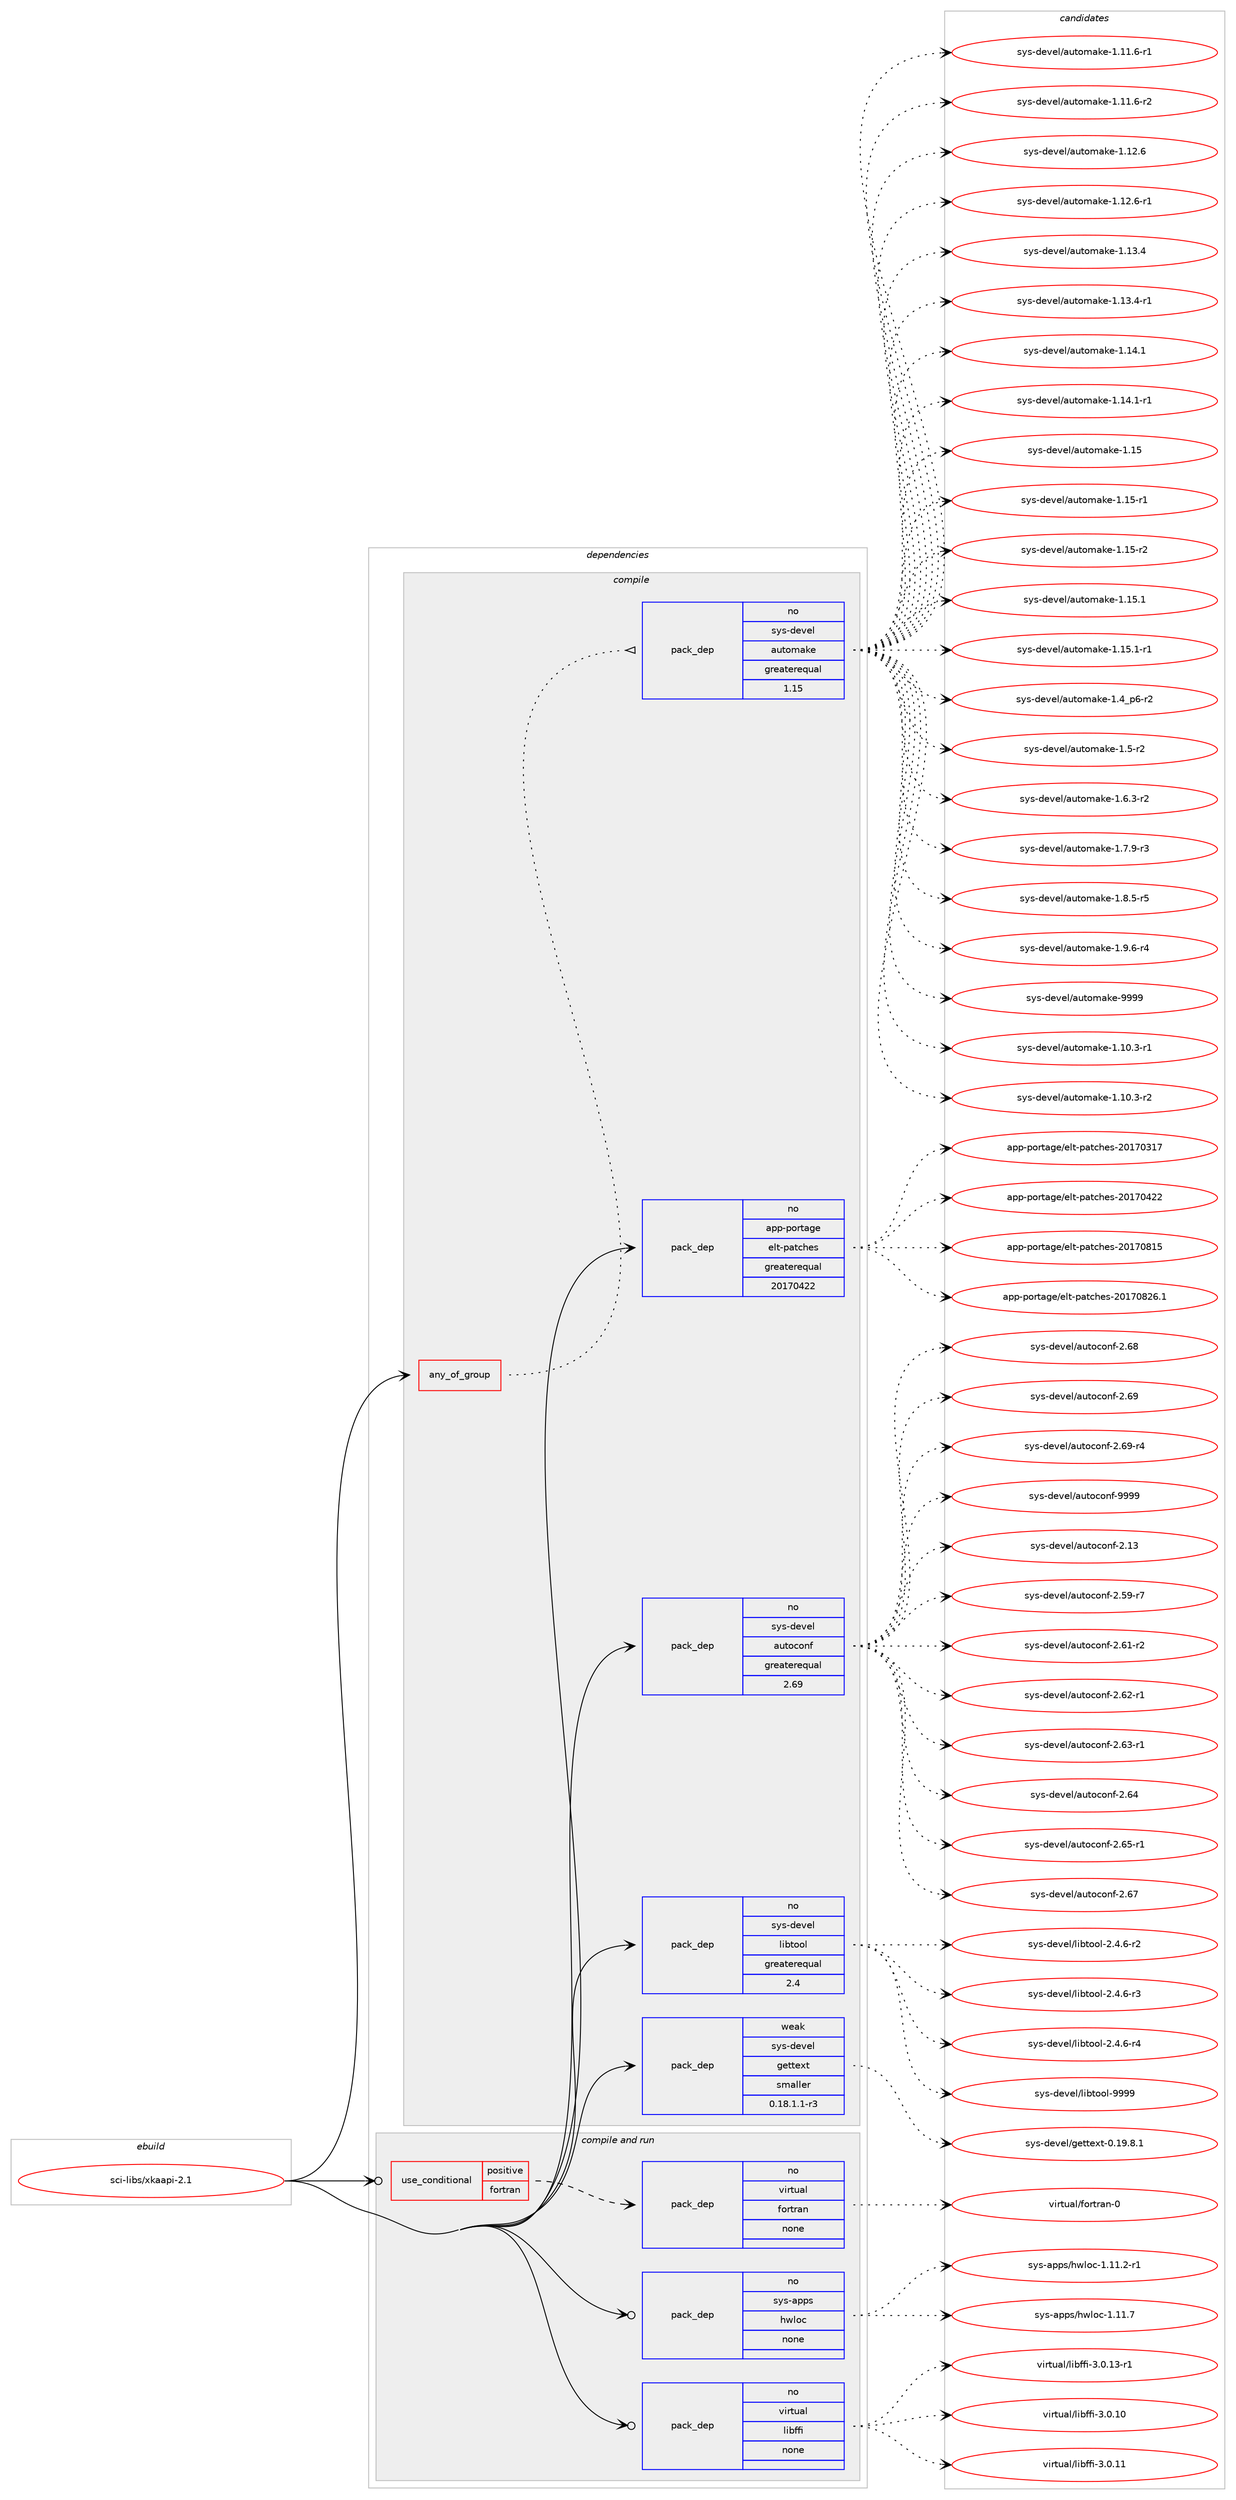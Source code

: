 digraph prolog {

# *************
# Graph options
# *************

newrank=true;
concentrate=true;
compound=true;
graph [rankdir=LR,fontname=Helvetica,fontsize=10,ranksep=1.5];#, ranksep=2.5, nodesep=0.2];
edge  [arrowhead=vee];
node  [fontname=Helvetica,fontsize=10];

# **********
# The ebuild
# **********

subgraph cluster_leftcol {
color=gray;
rank=same;
label=<<i>ebuild</i>>;
id [label="sci-libs/xkaapi-2.1", color=red, width=4, href="../sci-libs/xkaapi-2.1.svg"];
}

# ****************
# The dependencies
# ****************

subgraph cluster_midcol {
color=gray;
label=<<i>dependencies</i>>;
subgraph cluster_compile {
fillcolor="#eeeeee";
style=filled;
label=<<i>compile</i>>;
subgraph any7689 {
dependency454461 [label=<<TABLE BORDER="0" CELLBORDER="1" CELLSPACING="0" CELLPADDING="4"><TR><TD CELLPADDING="10">any_of_group</TD></TR></TABLE>>, shape=none, color=red];subgraph pack335279 {
dependency454462 [label=<<TABLE BORDER="0" CELLBORDER="1" CELLSPACING="0" CELLPADDING="4" WIDTH="220"><TR><TD ROWSPAN="6" CELLPADDING="30">pack_dep</TD></TR><TR><TD WIDTH="110">no</TD></TR><TR><TD>sys-devel</TD></TR><TR><TD>automake</TD></TR><TR><TD>greaterequal</TD></TR><TR><TD>1.15</TD></TR></TABLE>>, shape=none, color=blue];
}
dependency454461:e -> dependency454462:w [weight=20,style="dotted",arrowhead="oinv"];
}
id:e -> dependency454461:w [weight=20,style="solid",arrowhead="vee"];
subgraph pack335280 {
dependency454463 [label=<<TABLE BORDER="0" CELLBORDER="1" CELLSPACING="0" CELLPADDING="4" WIDTH="220"><TR><TD ROWSPAN="6" CELLPADDING="30">pack_dep</TD></TR><TR><TD WIDTH="110">no</TD></TR><TR><TD>app-portage</TD></TR><TR><TD>elt-patches</TD></TR><TR><TD>greaterequal</TD></TR><TR><TD>20170422</TD></TR></TABLE>>, shape=none, color=blue];
}
id:e -> dependency454463:w [weight=20,style="solid",arrowhead="vee"];
subgraph pack335281 {
dependency454464 [label=<<TABLE BORDER="0" CELLBORDER="1" CELLSPACING="0" CELLPADDING="4" WIDTH="220"><TR><TD ROWSPAN="6" CELLPADDING="30">pack_dep</TD></TR><TR><TD WIDTH="110">no</TD></TR><TR><TD>sys-devel</TD></TR><TR><TD>autoconf</TD></TR><TR><TD>greaterequal</TD></TR><TR><TD>2.69</TD></TR></TABLE>>, shape=none, color=blue];
}
id:e -> dependency454464:w [weight=20,style="solid",arrowhead="vee"];
subgraph pack335282 {
dependency454465 [label=<<TABLE BORDER="0" CELLBORDER="1" CELLSPACING="0" CELLPADDING="4" WIDTH="220"><TR><TD ROWSPAN="6" CELLPADDING="30">pack_dep</TD></TR><TR><TD WIDTH="110">no</TD></TR><TR><TD>sys-devel</TD></TR><TR><TD>libtool</TD></TR><TR><TD>greaterequal</TD></TR><TR><TD>2.4</TD></TR></TABLE>>, shape=none, color=blue];
}
id:e -> dependency454465:w [weight=20,style="solid",arrowhead="vee"];
subgraph pack335283 {
dependency454466 [label=<<TABLE BORDER="0" CELLBORDER="1" CELLSPACING="0" CELLPADDING="4" WIDTH="220"><TR><TD ROWSPAN="6" CELLPADDING="30">pack_dep</TD></TR><TR><TD WIDTH="110">weak</TD></TR><TR><TD>sys-devel</TD></TR><TR><TD>gettext</TD></TR><TR><TD>smaller</TD></TR><TR><TD>0.18.1.1-r3</TD></TR></TABLE>>, shape=none, color=blue];
}
id:e -> dependency454466:w [weight=20,style="solid",arrowhead="vee"];
}
subgraph cluster_compileandrun {
fillcolor="#eeeeee";
style=filled;
label=<<i>compile and run</i>>;
subgraph cond111244 {
dependency454467 [label=<<TABLE BORDER="0" CELLBORDER="1" CELLSPACING="0" CELLPADDING="4"><TR><TD ROWSPAN="3" CELLPADDING="10">use_conditional</TD></TR><TR><TD>positive</TD></TR><TR><TD>fortran</TD></TR></TABLE>>, shape=none, color=red];
subgraph pack335284 {
dependency454468 [label=<<TABLE BORDER="0" CELLBORDER="1" CELLSPACING="0" CELLPADDING="4" WIDTH="220"><TR><TD ROWSPAN="6" CELLPADDING="30">pack_dep</TD></TR><TR><TD WIDTH="110">no</TD></TR><TR><TD>virtual</TD></TR><TR><TD>fortran</TD></TR><TR><TD>none</TD></TR><TR><TD></TD></TR></TABLE>>, shape=none, color=blue];
}
dependency454467:e -> dependency454468:w [weight=20,style="dashed",arrowhead="vee"];
}
id:e -> dependency454467:w [weight=20,style="solid",arrowhead="odotvee"];
subgraph pack335285 {
dependency454469 [label=<<TABLE BORDER="0" CELLBORDER="1" CELLSPACING="0" CELLPADDING="4" WIDTH="220"><TR><TD ROWSPAN="6" CELLPADDING="30">pack_dep</TD></TR><TR><TD WIDTH="110">no</TD></TR><TR><TD>sys-apps</TD></TR><TR><TD>hwloc</TD></TR><TR><TD>none</TD></TR><TR><TD></TD></TR></TABLE>>, shape=none, color=blue];
}
id:e -> dependency454469:w [weight=20,style="solid",arrowhead="odotvee"];
subgraph pack335286 {
dependency454470 [label=<<TABLE BORDER="0" CELLBORDER="1" CELLSPACING="0" CELLPADDING="4" WIDTH="220"><TR><TD ROWSPAN="6" CELLPADDING="30">pack_dep</TD></TR><TR><TD WIDTH="110">no</TD></TR><TR><TD>virtual</TD></TR><TR><TD>libffi</TD></TR><TR><TD>none</TD></TR><TR><TD></TD></TR></TABLE>>, shape=none, color=blue];
}
id:e -> dependency454470:w [weight=20,style="solid",arrowhead="odotvee"];
}
subgraph cluster_run {
fillcolor="#eeeeee";
style=filled;
label=<<i>run</i>>;
}
}

# **************
# The candidates
# **************

subgraph cluster_choices {
rank=same;
color=gray;
label=<<i>candidates</i>>;

subgraph choice335279 {
color=black;
nodesep=1;
choice11512111545100101118101108479711711611110997107101454946494846514511449 [label="sys-devel/automake-1.10.3-r1", color=red, width=4,href="../sys-devel/automake-1.10.3-r1.svg"];
choice11512111545100101118101108479711711611110997107101454946494846514511450 [label="sys-devel/automake-1.10.3-r2", color=red, width=4,href="../sys-devel/automake-1.10.3-r2.svg"];
choice11512111545100101118101108479711711611110997107101454946494946544511449 [label="sys-devel/automake-1.11.6-r1", color=red, width=4,href="../sys-devel/automake-1.11.6-r1.svg"];
choice11512111545100101118101108479711711611110997107101454946494946544511450 [label="sys-devel/automake-1.11.6-r2", color=red, width=4,href="../sys-devel/automake-1.11.6-r2.svg"];
choice1151211154510010111810110847971171161111099710710145494649504654 [label="sys-devel/automake-1.12.6", color=red, width=4,href="../sys-devel/automake-1.12.6.svg"];
choice11512111545100101118101108479711711611110997107101454946495046544511449 [label="sys-devel/automake-1.12.6-r1", color=red, width=4,href="../sys-devel/automake-1.12.6-r1.svg"];
choice1151211154510010111810110847971171161111099710710145494649514652 [label="sys-devel/automake-1.13.4", color=red, width=4,href="../sys-devel/automake-1.13.4.svg"];
choice11512111545100101118101108479711711611110997107101454946495146524511449 [label="sys-devel/automake-1.13.4-r1", color=red, width=4,href="../sys-devel/automake-1.13.4-r1.svg"];
choice1151211154510010111810110847971171161111099710710145494649524649 [label="sys-devel/automake-1.14.1", color=red, width=4,href="../sys-devel/automake-1.14.1.svg"];
choice11512111545100101118101108479711711611110997107101454946495246494511449 [label="sys-devel/automake-1.14.1-r1", color=red, width=4,href="../sys-devel/automake-1.14.1-r1.svg"];
choice115121115451001011181011084797117116111109971071014549464953 [label="sys-devel/automake-1.15", color=red, width=4,href="../sys-devel/automake-1.15.svg"];
choice1151211154510010111810110847971171161111099710710145494649534511449 [label="sys-devel/automake-1.15-r1", color=red, width=4,href="../sys-devel/automake-1.15-r1.svg"];
choice1151211154510010111810110847971171161111099710710145494649534511450 [label="sys-devel/automake-1.15-r2", color=red, width=4,href="../sys-devel/automake-1.15-r2.svg"];
choice1151211154510010111810110847971171161111099710710145494649534649 [label="sys-devel/automake-1.15.1", color=red, width=4,href="../sys-devel/automake-1.15.1.svg"];
choice11512111545100101118101108479711711611110997107101454946495346494511449 [label="sys-devel/automake-1.15.1-r1", color=red, width=4,href="../sys-devel/automake-1.15.1-r1.svg"];
choice115121115451001011181011084797117116111109971071014549465295112544511450 [label="sys-devel/automake-1.4_p6-r2", color=red, width=4,href="../sys-devel/automake-1.4_p6-r2.svg"];
choice11512111545100101118101108479711711611110997107101454946534511450 [label="sys-devel/automake-1.5-r2", color=red, width=4,href="../sys-devel/automake-1.5-r2.svg"];
choice115121115451001011181011084797117116111109971071014549465446514511450 [label="sys-devel/automake-1.6.3-r2", color=red, width=4,href="../sys-devel/automake-1.6.3-r2.svg"];
choice115121115451001011181011084797117116111109971071014549465546574511451 [label="sys-devel/automake-1.7.9-r3", color=red, width=4,href="../sys-devel/automake-1.7.9-r3.svg"];
choice115121115451001011181011084797117116111109971071014549465646534511453 [label="sys-devel/automake-1.8.5-r5", color=red, width=4,href="../sys-devel/automake-1.8.5-r5.svg"];
choice115121115451001011181011084797117116111109971071014549465746544511452 [label="sys-devel/automake-1.9.6-r4", color=red, width=4,href="../sys-devel/automake-1.9.6-r4.svg"];
choice115121115451001011181011084797117116111109971071014557575757 [label="sys-devel/automake-9999", color=red, width=4,href="../sys-devel/automake-9999.svg"];
dependency454462:e -> choice11512111545100101118101108479711711611110997107101454946494846514511449:w [style=dotted,weight="100"];
dependency454462:e -> choice11512111545100101118101108479711711611110997107101454946494846514511450:w [style=dotted,weight="100"];
dependency454462:e -> choice11512111545100101118101108479711711611110997107101454946494946544511449:w [style=dotted,weight="100"];
dependency454462:e -> choice11512111545100101118101108479711711611110997107101454946494946544511450:w [style=dotted,weight="100"];
dependency454462:e -> choice1151211154510010111810110847971171161111099710710145494649504654:w [style=dotted,weight="100"];
dependency454462:e -> choice11512111545100101118101108479711711611110997107101454946495046544511449:w [style=dotted,weight="100"];
dependency454462:e -> choice1151211154510010111810110847971171161111099710710145494649514652:w [style=dotted,weight="100"];
dependency454462:e -> choice11512111545100101118101108479711711611110997107101454946495146524511449:w [style=dotted,weight="100"];
dependency454462:e -> choice1151211154510010111810110847971171161111099710710145494649524649:w [style=dotted,weight="100"];
dependency454462:e -> choice11512111545100101118101108479711711611110997107101454946495246494511449:w [style=dotted,weight="100"];
dependency454462:e -> choice115121115451001011181011084797117116111109971071014549464953:w [style=dotted,weight="100"];
dependency454462:e -> choice1151211154510010111810110847971171161111099710710145494649534511449:w [style=dotted,weight="100"];
dependency454462:e -> choice1151211154510010111810110847971171161111099710710145494649534511450:w [style=dotted,weight="100"];
dependency454462:e -> choice1151211154510010111810110847971171161111099710710145494649534649:w [style=dotted,weight="100"];
dependency454462:e -> choice11512111545100101118101108479711711611110997107101454946495346494511449:w [style=dotted,weight="100"];
dependency454462:e -> choice115121115451001011181011084797117116111109971071014549465295112544511450:w [style=dotted,weight="100"];
dependency454462:e -> choice11512111545100101118101108479711711611110997107101454946534511450:w [style=dotted,weight="100"];
dependency454462:e -> choice115121115451001011181011084797117116111109971071014549465446514511450:w [style=dotted,weight="100"];
dependency454462:e -> choice115121115451001011181011084797117116111109971071014549465546574511451:w [style=dotted,weight="100"];
dependency454462:e -> choice115121115451001011181011084797117116111109971071014549465646534511453:w [style=dotted,weight="100"];
dependency454462:e -> choice115121115451001011181011084797117116111109971071014549465746544511452:w [style=dotted,weight="100"];
dependency454462:e -> choice115121115451001011181011084797117116111109971071014557575757:w [style=dotted,weight="100"];
}
subgraph choice335280 {
color=black;
nodesep=1;
choice97112112451121111141169710310147101108116451129711699104101115455048495548514955 [label="app-portage/elt-patches-20170317", color=red, width=4,href="../app-portage/elt-patches-20170317.svg"];
choice97112112451121111141169710310147101108116451129711699104101115455048495548525050 [label="app-portage/elt-patches-20170422", color=red, width=4,href="../app-portage/elt-patches-20170422.svg"];
choice97112112451121111141169710310147101108116451129711699104101115455048495548564953 [label="app-portage/elt-patches-20170815", color=red, width=4,href="../app-portage/elt-patches-20170815.svg"];
choice971121124511211111411697103101471011081164511297116991041011154550484955485650544649 [label="app-portage/elt-patches-20170826.1", color=red, width=4,href="../app-portage/elt-patches-20170826.1.svg"];
dependency454463:e -> choice97112112451121111141169710310147101108116451129711699104101115455048495548514955:w [style=dotted,weight="100"];
dependency454463:e -> choice97112112451121111141169710310147101108116451129711699104101115455048495548525050:w [style=dotted,weight="100"];
dependency454463:e -> choice97112112451121111141169710310147101108116451129711699104101115455048495548564953:w [style=dotted,weight="100"];
dependency454463:e -> choice971121124511211111411697103101471011081164511297116991041011154550484955485650544649:w [style=dotted,weight="100"];
}
subgraph choice335281 {
color=black;
nodesep=1;
choice115121115451001011181011084797117116111991111101024550464951 [label="sys-devel/autoconf-2.13", color=red, width=4,href="../sys-devel/autoconf-2.13.svg"];
choice1151211154510010111810110847971171161119911111010245504653574511455 [label="sys-devel/autoconf-2.59-r7", color=red, width=4,href="../sys-devel/autoconf-2.59-r7.svg"];
choice1151211154510010111810110847971171161119911111010245504654494511450 [label="sys-devel/autoconf-2.61-r2", color=red, width=4,href="../sys-devel/autoconf-2.61-r2.svg"];
choice1151211154510010111810110847971171161119911111010245504654504511449 [label="sys-devel/autoconf-2.62-r1", color=red, width=4,href="../sys-devel/autoconf-2.62-r1.svg"];
choice1151211154510010111810110847971171161119911111010245504654514511449 [label="sys-devel/autoconf-2.63-r1", color=red, width=4,href="../sys-devel/autoconf-2.63-r1.svg"];
choice115121115451001011181011084797117116111991111101024550465452 [label="sys-devel/autoconf-2.64", color=red, width=4,href="../sys-devel/autoconf-2.64.svg"];
choice1151211154510010111810110847971171161119911111010245504654534511449 [label="sys-devel/autoconf-2.65-r1", color=red, width=4,href="../sys-devel/autoconf-2.65-r1.svg"];
choice115121115451001011181011084797117116111991111101024550465455 [label="sys-devel/autoconf-2.67", color=red, width=4,href="../sys-devel/autoconf-2.67.svg"];
choice115121115451001011181011084797117116111991111101024550465456 [label="sys-devel/autoconf-2.68", color=red, width=4,href="../sys-devel/autoconf-2.68.svg"];
choice115121115451001011181011084797117116111991111101024550465457 [label="sys-devel/autoconf-2.69", color=red, width=4,href="../sys-devel/autoconf-2.69.svg"];
choice1151211154510010111810110847971171161119911111010245504654574511452 [label="sys-devel/autoconf-2.69-r4", color=red, width=4,href="../sys-devel/autoconf-2.69-r4.svg"];
choice115121115451001011181011084797117116111991111101024557575757 [label="sys-devel/autoconf-9999", color=red, width=4,href="../sys-devel/autoconf-9999.svg"];
dependency454464:e -> choice115121115451001011181011084797117116111991111101024550464951:w [style=dotted,weight="100"];
dependency454464:e -> choice1151211154510010111810110847971171161119911111010245504653574511455:w [style=dotted,weight="100"];
dependency454464:e -> choice1151211154510010111810110847971171161119911111010245504654494511450:w [style=dotted,weight="100"];
dependency454464:e -> choice1151211154510010111810110847971171161119911111010245504654504511449:w [style=dotted,weight="100"];
dependency454464:e -> choice1151211154510010111810110847971171161119911111010245504654514511449:w [style=dotted,weight="100"];
dependency454464:e -> choice115121115451001011181011084797117116111991111101024550465452:w [style=dotted,weight="100"];
dependency454464:e -> choice1151211154510010111810110847971171161119911111010245504654534511449:w [style=dotted,weight="100"];
dependency454464:e -> choice115121115451001011181011084797117116111991111101024550465455:w [style=dotted,weight="100"];
dependency454464:e -> choice115121115451001011181011084797117116111991111101024550465456:w [style=dotted,weight="100"];
dependency454464:e -> choice115121115451001011181011084797117116111991111101024550465457:w [style=dotted,weight="100"];
dependency454464:e -> choice1151211154510010111810110847971171161119911111010245504654574511452:w [style=dotted,weight="100"];
dependency454464:e -> choice115121115451001011181011084797117116111991111101024557575757:w [style=dotted,weight="100"];
}
subgraph choice335282 {
color=black;
nodesep=1;
choice1151211154510010111810110847108105981161111111084550465246544511450 [label="sys-devel/libtool-2.4.6-r2", color=red, width=4,href="../sys-devel/libtool-2.4.6-r2.svg"];
choice1151211154510010111810110847108105981161111111084550465246544511451 [label="sys-devel/libtool-2.4.6-r3", color=red, width=4,href="../sys-devel/libtool-2.4.6-r3.svg"];
choice1151211154510010111810110847108105981161111111084550465246544511452 [label="sys-devel/libtool-2.4.6-r4", color=red, width=4,href="../sys-devel/libtool-2.4.6-r4.svg"];
choice1151211154510010111810110847108105981161111111084557575757 [label="sys-devel/libtool-9999", color=red, width=4,href="../sys-devel/libtool-9999.svg"];
dependency454465:e -> choice1151211154510010111810110847108105981161111111084550465246544511450:w [style=dotted,weight="100"];
dependency454465:e -> choice1151211154510010111810110847108105981161111111084550465246544511451:w [style=dotted,weight="100"];
dependency454465:e -> choice1151211154510010111810110847108105981161111111084550465246544511452:w [style=dotted,weight="100"];
dependency454465:e -> choice1151211154510010111810110847108105981161111111084557575757:w [style=dotted,weight="100"];
}
subgraph choice335283 {
color=black;
nodesep=1;
choice1151211154510010111810110847103101116116101120116454846495746564649 [label="sys-devel/gettext-0.19.8.1", color=red, width=4,href="../sys-devel/gettext-0.19.8.1.svg"];
dependency454466:e -> choice1151211154510010111810110847103101116116101120116454846495746564649:w [style=dotted,weight="100"];
}
subgraph choice335284 {
color=black;
nodesep=1;
choice1181051141161179710847102111114116114971104548 [label="virtual/fortran-0", color=red, width=4,href="../virtual/fortran-0.svg"];
dependency454468:e -> choice1181051141161179710847102111114116114971104548:w [style=dotted,weight="100"];
}
subgraph choice335285 {
color=black;
nodesep=1;
choice11512111545971121121154710411910811199454946494946504511449 [label="sys-apps/hwloc-1.11.2-r1", color=red, width=4,href="../sys-apps/hwloc-1.11.2-r1.svg"];
choice1151211154597112112115471041191081119945494649494655 [label="sys-apps/hwloc-1.11.7", color=red, width=4,href="../sys-apps/hwloc-1.11.7.svg"];
dependency454469:e -> choice11512111545971121121154710411910811199454946494946504511449:w [style=dotted,weight="100"];
dependency454469:e -> choice1151211154597112112115471041191081119945494649494655:w [style=dotted,weight="100"];
}
subgraph choice335286 {
color=black;
nodesep=1;
choice11810511411611797108471081059810210210545514648464948 [label="virtual/libffi-3.0.10", color=red, width=4,href="../virtual/libffi-3.0.10.svg"];
choice11810511411611797108471081059810210210545514648464949 [label="virtual/libffi-3.0.11", color=red, width=4,href="../virtual/libffi-3.0.11.svg"];
choice118105114116117971084710810598102102105455146484649514511449 [label="virtual/libffi-3.0.13-r1", color=red, width=4,href="../virtual/libffi-3.0.13-r1.svg"];
dependency454470:e -> choice11810511411611797108471081059810210210545514648464948:w [style=dotted,weight="100"];
dependency454470:e -> choice11810511411611797108471081059810210210545514648464949:w [style=dotted,weight="100"];
dependency454470:e -> choice118105114116117971084710810598102102105455146484649514511449:w [style=dotted,weight="100"];
}
}

}
